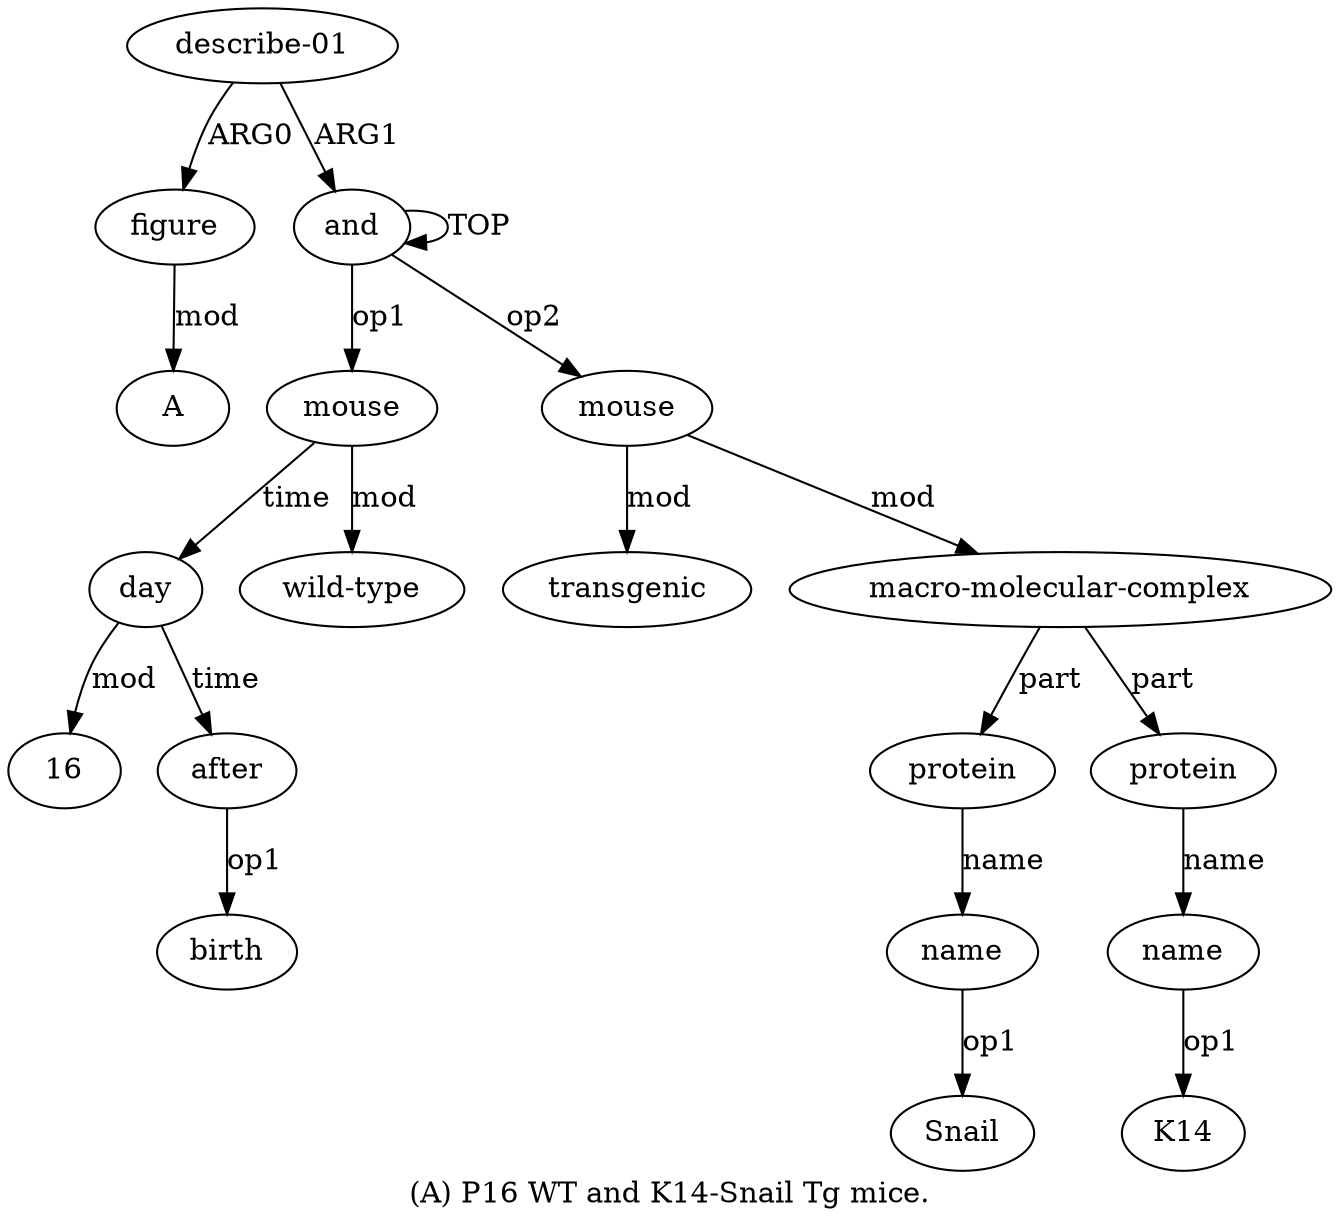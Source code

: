 digraph  {
	graph [label="(A) P16 WT and K14-Snail Tg mice."];
	node [label="\N"];
	a15	 [color=black,
		gold_ind=15,
		gold_label=A,
		label=A,
		test_ind=15,
		test_label=A];
	a14	 [color=black,
		gold_ind=14,
		gold_label=figure,
		label=figure,
		test_ind=14,
		test_label=figure];
	a14 -> a15 [key=0,
	color=black,
	gold_label=mod,
	label=mod,
	test_label=mod];
"a3 16" [color=black,
	gold_ind=-1,
	gold_label=16,
	label=16,
	test_ind=-1,
	test_label=16];
a11 [color=black,
	gold_ind=11,
	gold_label=protein,
	label=protein,
	test_ind=11,
	test_label=protein];
a12 [color=black,
	gold_ind=12,
	gold_label=name,
	label=name,
	test_ind=12,
	test_label=name];
a11 -> a12 [key=0,
color=black,
gold_label=name,
label=name,
test_label=name];
a10 [color=black,
gold_ind=10,
gold_label=name,
label=name,
test_ind=10,
test_label=name];
"a10 K14" [color=black,
gold_ind=-1,
gold_label=K14,
label=K14,
test_ind=-1,
test_label=K14];
a10 -> "a10 K14" [key=0,
color=black,
gold_label=op1,
label=op1,
test_label=op1];
a13 [color=black,
gold_ind=13,
gold_label="describe-01",
label="describe-01",
test_ind=13,
test_label="describe-01"];
a13 -> a14 [key=0,
color=black,
gold_label=ARG0,
label=ARG0,
test_label=ARG0];
a0 [color=black,
gold_ind=0,
gold_label=and,
label=and,
test_ind=0,
test_label=and];
a13 -> a0 [key=0,
color=black,
gold_label=ARG1,
label=ARG1,
test_label=ARG1];
"a12 Snail" [color=black,
gold_ind=-1,
gold_label=Snail,
label=Snail,
test_ind=-1,
test_label=Snail];
a12 -> "a12 Snail" [key=0,
color=black,
gold_label=op1,
label=op1,
test_label=op1];
a1 [color=black,
gold_ind=1,
gold_label=mouse,
label=mouse,
test_ind=1,
test_label=mouse];
a3 [color=black,
gold_ind=3,
gold_label=day,
label=day,
test_ind=3,
test_label=day];
a1 -> a3 [key=0,
color=black,
gold_label=time,
label=time,
test_label=time];
a2 [color=black,
gold_ind=2,
gold_label="wild-type",
label="wild-type",
test_ind=2,
test_label="wild-type"];
a1 -> a2 [key=0,
color=black,
gold_label=mod,
label=mod,
test_label=mod];
a0 -> a1 [key=0,
color=black,
gold_label=op1,
label=op1,
test_label=op1];
a0 -> a0 [key=0,
color=black,
gold_label=TOP,
label=TOP,
test_label=TOP];
a6 [color=black,
gold_ind=6,
gold_label=mouse,
label=mouse,
test_ind=6,
test_label=mouse];
a0 -> a6 [key=0,
color=black,
gold_label=op2,
label=op2,
test_label=op2];
a3 -> "a3 16" [key=0,
color=black,
gold_label=mod,
label=mod,
test_label=mod];
a4 [color=black,
gold_ind=4,
gold_label=after,
label=after,
test_ind=4,
test_label=after];
a3 -> a4 [key=0,
color=black,
gold_label=time,
label=time,
test_label=time];
a5 [color=black,
gold_ind=5,
gold_label=birth,
label=birth,
test_ind=5,
test_label=birth];
a4 -> a5 [key=0,
color=black,
gold_label=op1,
label=op1,
test_label=op1];
a7 [color=black,
gold_ind=7,
gold_label=transgenic,
label=transgenic,
test_ind=7,
test_label=transgenic];
a6 -> a7 [key=0,
color=black,
gold_label=mod,
label=mod,
test_label=mod];
a8 [color=black,
gold_ind=8,
gold_label="macro-molecular-complex",
label="macro-molecular-complex",
test_ind=8,
test_label="macro-molecular-complex"];
a6 -> a8 [key=0,
color=black,
gold_label=mod,
label=mod,
test_label=mod];
a9 [color=black,
gold_ind=9,
gold_label=protein,
label=protein,
test_ind=9,
test_label=protein];
a9 -> a10 [key=0,
color=black,
gold_label=name,
label=name,
test_label=name];
a8 -> a11 [key=0,
color=black,
gold_label=part,
label=part,
test_label=part];
a8 -> a9 [key=0,
color=black,
gold_label=part,
label=part,
test_label=part];
}
